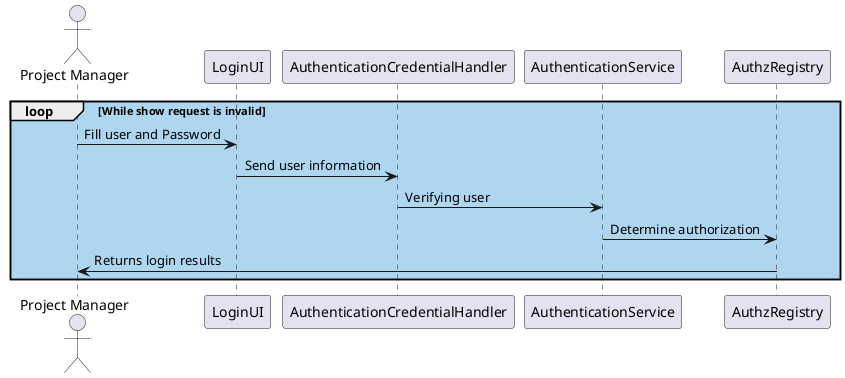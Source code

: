 @startuml
skinparam linetype ortho
skinparam package {
  BackgroundColor #AED6F1
  BorderColor Black
}

actor "Project Manager" as CRM
participant "LoginUI" as UI
participant "AuthenticationCredentialHandler" as Controller
participant "AuthenticationService" as Service
participant "AuthzRegistry" as registry

loop While show request is invalid
    CRM -> UI : Fill user and Password
    UI -> Controller : Send user information
    Controller -> Service : Verifying user
    Service -> registry : Determine authorization
    registry -> CRM :  Returns login results
end
@enduml
